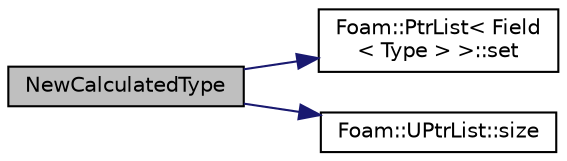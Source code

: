 digraph "NewCalculatedType"
{
  bgcolor="transparent";
  edge [fontname="Helvetica",fontsize="10",labelfontname="Helvetica",labelfontsize="10"];
  node [fontname="Helvetica",fontsize="10",shape=record];
  rankdir="LR";
  Node1 [label="NewCalculatedType",height=0.2,width=0.4,color="black", fillcolor="grey75", style="filled", fontcolor="black"];
  Node1 -> Node2 [color="midnightblue",fontsize="10",style="solid",fontname="Helvetica"];
  Node2 [label="Foam::PtrList\< Field\l\< Type \> \>::set",height=0.2,width=0.4,color="black",URL="$a02084.html#affa9210cfaa91a145f3a9618d4ef3baf",tooltip="Is element set. "];
  Node1 -> Node3 [color="midnightblue",fontsize="10",style="solid",fontname="Helvetica"];
  Node3 [label="Foam::UPtrList::size",height=0.2,width=0.4,color="black",URL="$a02882.html#a723361dc2020160f5492e8fe2d09fa44",tooltip="Return the number of elements in the UPtrList. "];
}
